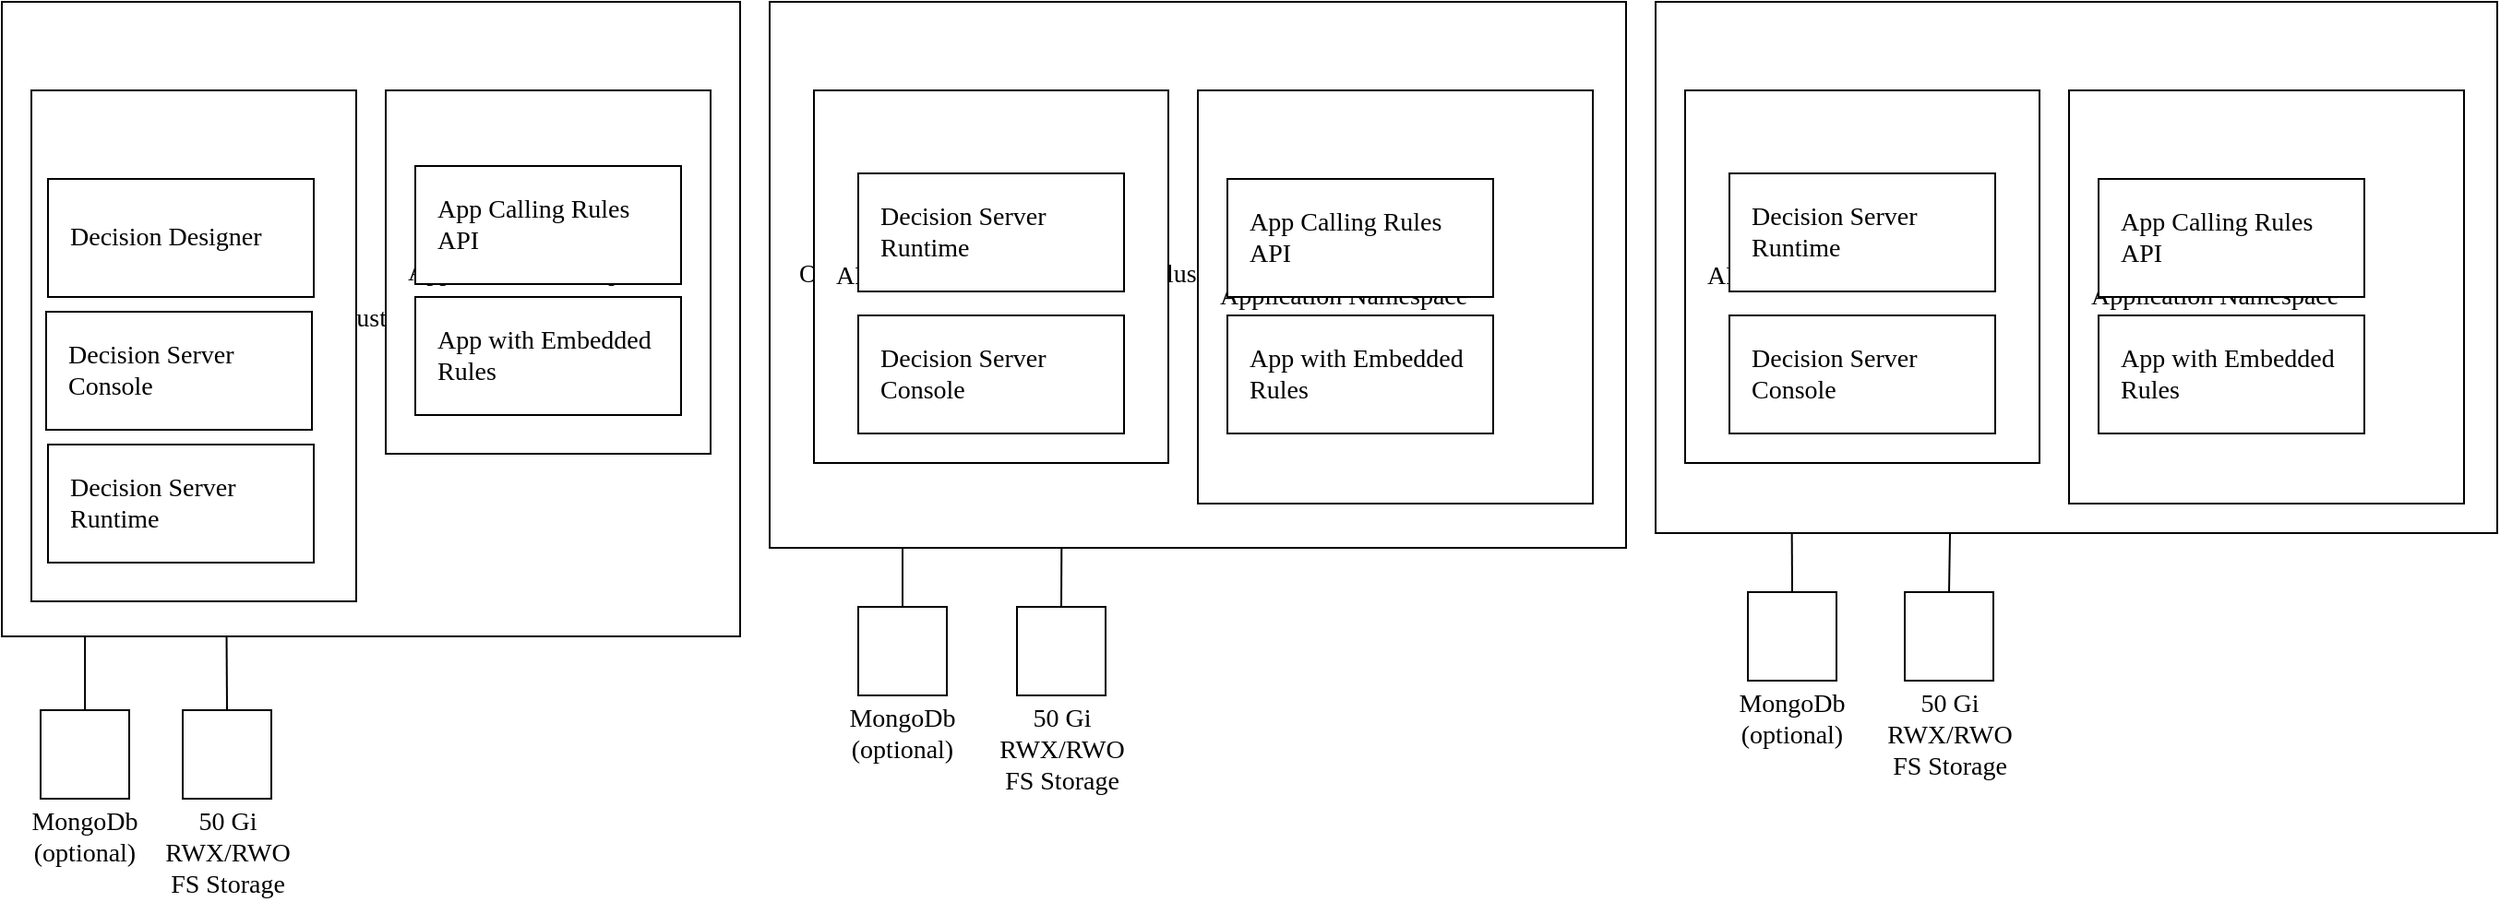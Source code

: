 ﻿<mxGraphModel dx="1116" dy="636" grid="1" gridSize="8" guides="1" tooltips="1" connect="1" arrows="1" fold="1" page="1" pageScale="1" pageWidth="1169" pageHeight="827" background="#ffffff"><root><MiscDiagram modelType="MiscDiagram" lastModifiedUserId="dbush@ibm.com" description="" lastModified="2022-01-25T15:47:48Z" _id="miscdiagram_rkYAmMowK" label="Automation Decision Services on OCP" id="0"><mxCell/></MiscDiagram><mxCell id="1" parent="0"/><UserObject placeholders="1" label="50 Gi RWX/RWO FS Storage" Icon-Name="block-storage--alt" id="miscdiagram_rkYAmMowK_23dyPSvTIWV1"><mxCell style="shape=mxgraph.ibm2mondrian.base;shapeType=ln;shapeLayout=collapsed;colorFamily=cyan;colorBackground=noColor:noColor;html=1;whiteSpace=wrap;metaEdit=1;strokeWidth=1;collapsible=0;recursiveResize=0;expand=0;fontFamily=IBM Plex Sans;fontColor=#000000;fontSize=14;image=;verticalAlign=top;align=center;spacing=0;spacingLeft=0;spacingRight=0;spacingTop=0;spacingBottom=0;verticalLabelPosition=bottom;labelPosition=center;positionText=bottom;container=1;labelWidth=71;" vertex="1" parent="1"><mxGeometry x="114" y="400" width="48" height="48" as="geometry"/></mxCell></UserObject><UserObject placeholders="1" label="MongoDb (optional)" Icon-Name="data--base" _id="userobject_36gZY5eAaqw" id="miscdiagram_rkYAmMowK_33dyPSvTX9Wp"><mxCell style="shape=mxgraph.ibm2mondrian.base;shapeType=ln;shapeLayout=collapsed;colorFamily=cyan;colorBackground=noColor:noColor;html=1;whiteSpace=wrap;metaEdit=1;strokeWidth=1;collapsible=0;recursiveResize=0;expand=0;fontFamily=IBM Plex Sans;fontColor=#000000;fontSize=14;image=;verticalAlign=top;align=center;spacing=0;spacingLeft=0;spacingRight=0;spacingTop=0;spacingBottom=0;verticalLabelPosition=bottom;labelPosition=center;positionText=bottom;container=1" vertex="1" parent="1"><mxGeometry x="37" y="400" width="48" height="48" as="geometry"/></mxCell></UserObject><mxCell id="miscdiagram_rkYAmMowK_43dyPSvT9KbY" style="edgeStyle=orthogonalEdgeStyle;rounded=1;orthogonalLoop=1;jettySize=auto;html=1;jumpStyle=arc;jumpSize=8;entryX=0.165;entryY=1.011;entryDx=0;entryDy=0;entryPerimeter=0;" edge="1" parent="1" source="miscdiagram_rkYAmMowK_33dyPSvTX9Wp" target="miscdiagram_rkYAmMowK_153dyPSvTxtzl"><mxGeometry relative="1" as="geometry"/></mxCell><mxCell id="miscdiagram_rkYAmMowK_53dyPSvTQ8Yp" style="edgeStyle=orthogonalEdgeStyle;rounded=1;orthogonalLoop=1;jettySize=auto;html=1;jumpStyle=arc;jumpSize=8;entryX=0.6;entryY=1;entryDx=0;entryDy=0;entryPerimeter=0;" edge="1" parent="1" source="miscdiagram_rkYAmMowK_23dyPSvTIWV1" target="miscdiagram_rkYAmMowK_153dyPSvTxtzl"><mxGeometry relative="1" as="geometry"/></mxCell><UserObject placeholders="1" label="50 Gi RWX/RWO FS Storage" Icon-Name="block-storage--alt" _id="userobject_3apJ7Cky1So" id="miscdiagram_rkYAmMowK_63dyPSvTbgUA"><mxCell style="shape=mxgraph.ibm2mondrian.base;shapeType=ln;shapeLayout=collapsed;colorFamily=cyan;colorBackground=noColor:noColor;html=1;whiteSpace=wrap;metaEdit=1;strokeWidth=1;collapsible=0;recursiveResize=0;expand=0;fontFamily=IBM Plex Sans;fontColor=#000000;fontSize=14;image=;verticalAlign=top;align=center;spacing=0;spacingLeft=0;spacingRight=0;spacingTop=0;spacingBottom=0;verticalLabelPosition=bottom;labelPosition=center;positionText=bottom;container=1;labelWidth=71;" vertex="1" parent="1"><mxGeometry x="566" y="344" width="48" height="48" as="geometry"/></mxCell></UserObject><UserObject placeholders="1" label="MongoDb (optional)" Icon-Name="data--base" _id="userobject_3apJ7Cl2GSO" id="miscdiagram_rkYAmMowK_73dyPSvTG55o"><mxCell style="shape=mxgraph.ibm2mondrian.base;shapeType=ln;shapeLayout=collapsed;colorFamily=cyan;colorBackground=noColor:noColor;html=1;whiteSpace=wrap;metaEdit=1;strokeWidth=1;collapsible=0;recursiveResize=0;expand=0;fontFamily=IBM Plex Sans;fontColor=#000000;fontSize=14;image=;verticalAlign=top;align=center;spacing=0;spacingLeft=0;spacingRight=0;spacingTop=0;spacingBottom=0;verticalLabelPosition=bottom;labelPosition=center;positionText=bottom;container=1" vertex="1" parent="1"><mxGeometry x="480" y="344" width="48" height="48" as="geometry"/></mxCell></UserObject><UserObject placeholders="1" label="50 Gi RWX/RWO FS Storage" Icon-Name="block-storage--alt" _id="userobject_3apJ9ubQSxp" id="miscdiagram_rkYAmMowK_83dyPSvTP5GL"><mxCell style="shape=mxgraph.ibm2mondrian.base;shapeType=ln;shapeLayout=collapsed;colorFamily=cyan;colorBackground=noColor:noColor;html=1;whiteSpace=wrap;metaEdit=1;strokeWidth=1;collapsible=0;recursiveResize=0;expand=0;fontFamily=IBM Plex Sans;fontColor=#000000;fontSize=14;image=;verticalAlign=top;align=center;spacing=0;spacingLeft=0;spacingRight=0;spacingTop=0;spacingBottom=0;verticalLabelPosition=bottom;labelPosition=center;positionText=bottom;container=1;labelWidth=71;" vertex="1" parent="1"><mxGeometry x="1047" y="336" width="48" height="48" as="geometry"/></mxCell></UserObject><UserObject placeholders="1" label="MongoDb (optional)" Icon-Name="data--base" _id="userobject_3apJ9ub1aHb" id="miscdiagram_rkYAmMowK_93dyPSvT6f9L"><mxCell style="shape=mxgraph.ibm2mondrian.base;shapeType=ln;shapeLayout=collapsed;colorFamily=cyan;colorBackground=noColor:noColor;html=1;whiteSpace=wrap;metaEdit=1;strokeWidth=1;collapsible=0;recursiveResize=0;expand=0;fontFamily=IBM Plex Sans;fontColor=#000000;fontSize=14;image=;verticalAlign=top;align=center;spacing=0;spacingLeft=0;spacingRight=0;spacingTop=0;spacingBottom=0;verticalLabelPosition=bottom;labelPosition=center;positionText=bottom;container=1" vertex="1" parent="1"><mxGeometry x="962" y="336" width="48" height="48" as="geometry"/></mxCell></UserObject><mxCell id="miscdiagram_rkYAmMowK_103dyPSvTPiRG" style="edgeStyle=orthogonalEdgeStyle;rounded=1;orthogonalLoop=1;jettySize=auto;html=1;jumpStyle=arc;jumpSize=8;entryX=0.25;entryY=1;entryDx=0;entryDy=0;entryPerimeter=0;" edge="1" parent="1" source="miscdiagram_rkYAmMowK_73dyPSvTG55o" target="miscdiagram_rkYAmMowK_263dyPSvTRjX4"><mxGeometry relative="1" as="geometry"/></mxCell><mxCell id="miscdiagram_rkYAmMowK_113dyPSvT9uMU" style="edgeStyle=orthogonalEdgeStyle;rounded=1;orthogonalLoop=1;jettySize=auto;html=1;jumpStyle=arc;jumpSize=8;entryX=0.7;entryY=1;entryDx=0;entryDy=0;entryPerimeter=0;" edge="1" parent="1" source="miscdiagram_rkYAmMowK_63dyPSvTbgUA" target="miscdiagram_rkYAmMowK_263dyPSvTRjX4"><mxGeometry relative="1" as="geometry"/></mxCell><mxCell id="miscdiagram_rkYAmMowK_123dyPSvTn1hH" style="edgeStyle=orthogonalEdgeStyle;rounded=1;orthogonalLoop=1;jettySize=auto;html=1;jumpStyle=arc;jumpSize=8;entryX=0.3;entryY=1;entryDx=0;entryDy=0;entryPerimeter=0;" edge="1" parent="1" source="miscdiagram_rkYAmMowK_93dyPSvT6f9L" target="miscdiagram_rkYAmMowK_303dyPSvTjNd5"><mxGeometry relative="1" as="geometry"/></mxCell><mxCell id="miscdiagram_rkYAmMowK_133dyPSvTGtmN" style="edgeStyle=orthogonalEdgeStyle;rounded=1;orthogonalLoop=1;jettySize=auto;html=1;jumpStyle=arc;jumpSize=8;entryX=0.75;entryY=1;entryDx=0;entryDy=0;entryPerimeter=0;" edge="1" parent="1" source="miscdiagram_rkYAmMowK_83dyPSvTP5GL" target="miscdiagram_rkYAmMowK_303dyPSvTjNd5"><mxGeometry relative="1" as="geometry"/></mxCell><UserObject placeholders="1" label="OpenShift 4.7-4.8 Non-Prod Cluster" Icon-Name="logo--openshift" id="miscdiagram_rkYAmMowK_143dyPSvTeYBG"><mxCell style="shape=mxgraph.ibm2mondrian.base;shapeType=pg;shapeLayout=expanded;colorFamily=green;colorBackground=noColor:noColor;strokeWidth=1;html=1;whiteSpace=wrap;metaEdit=1;collapsible=0;recursiveResize=0;expand=0;fontFamily=IBM Plex Sans SmBld;fontColor=#000000;fontSize=14;image=;verticalAlign=middle;align=left;spacing=0;spacingLeft=16;spacingRight=16;spacingTop=0;spacingBottom=0;container=1" vertex="1" parent="1"><mxGeometry x="16" y="16" width="400" height="344" as="geometry"/></mxCell></UserObject><UserObject placeholders="1" label="ADS Namespace" Icon-Name="border--none" id="miscdiagram_rkYAmMowK_153dyPSvTxtzl"><mxCell style="shape=mxgraph.ibm2mondrian.base;shapeType=lg;shapeLayout=expanded;colorFamily=green;colorBackground=noColor:noColor;html=1;whiteSpace=wrap;metaEdit=1;strokeWidth=1;collapsible=0;recursiveResize=0;expand=0;fontFamily=IBM Plex Sans;fontColor=#000000;fontSize=14;image=;verticalAlign=middle;align=left;spacing=0;spacingLeft=12;spacingRight=16;spacingTop=0;spacingBottom=0;container=1" vertex="1" parent="miscdiagram_rkYAmMowK_143dyPSvTeYBG"><mxGeometry x="16" y="48" width="176" height="277" as="geometry"/></mxCell></UserObject><UserObject placeholders="1" label="Decision Server Runtime" Icon-Name="cube" _id="userobject_32UdcglKTdE" id="miscdiagram_rkYAmMowK_163dyPSvTSYyZ"><mxCell style="shape=mxgraph.ibm2mondrian.base;shapeType=lg;shapeLayout=expanded;colorFamily=green;colorBackground=noColor:noColor;html=1;whiteSpace=wrap;metaEdit=1;strokeWidth=1;collapsible=0;recursiveResize=0;expand=0;fontFamily=IBM Plex Sans;fontColor=#000000;fontSize=14;image=;verticalAlign=middle;align=left;spacing=0;spacingLeft=12;spacingRight=16;spacingTop=0;spacingBottom=0;container=1" vertex="1" parent="miscdiagram_rkYAmMowK_153dyPSvTxtzl"><mxGeometry x="9" y="192" width="144" height="64" as="geometry"/></mxCell></UserObject><UserObject placeholders="1" label="Decision Designer" Icon-Name="cube" _id="userobject_32Uk57xUjQN" id="miscdiagram_rkYAmMowK_173dyPSvTvGjQ"><mxCell style="shape=mxgraph.ibm2mondrian.base;shapeType=lg;shapeLayout=expanded;colorFamily=green;colorBackground=noColor:noColor;html=1;whiteSpace=wrap;metaEdit=1;strokeWidth=1;collapsible=0;recursiveResize=0;expand=0;fontFamily=IBM Plex Sans;fontColor=#000000;fontSize=14;image=;verticalAlign=middle;align=left;spacing=0;spacingLeft=12;spacingRight=16;spacingTop=0;spacingBottom=0;container=1" vertex="1" parent="miscdiagram_rkYAmMowK_153dyPSvTxtzl"><mxGeometry x="9" y="48" width="144" height="64" as="geometry"/></mxCell></UserObject><UserObject placeholders="1" label="Decision Server Console" Icon-Name="cube" _id="userobject_36gLhacHONI" id="miscdiagram_rkYAmMowK_183dyPSvTqPuU"><mxCell style="shape=mxgraph.ibm2mondrian.base;shapeType=lg;shapeLayout=expanded;colorFamily=green;colorBackground=noColor:noColor;html=1;whiteSpace=wrap;metaEdit=1;strokeWidth=1;collapsible=0;recursiveResize=0;expand=0;fontFamily=IBM Plex Sans;fontColor=#000000;fontSize=14;image=;verticalAlign=middle;align=left;spacing=0;spacingLeft=12;spacingRight=16;spacingTop=0;spacingBottom=0;container=1" vertex="1" parent="miscdiagram_rkYAmMowK_153dyPSvTxtzl"><mxGeometry x="8" y="120" width="144" height="64" as="geometry"/></mxCell></UserObject><UserObject placeholders="1" label="Application Namespace" Icon-Name="border--none" id="miscdiagram_rkYAmMowK_193dyPSvTkVwt"><mxCell style="shape=mxgraph.ibm2mondrian.base;shapeType=lg;shapeLayout=expanded;colorFamily=green;colorBackground=noColor:noColor;html=1;whiteSpace=wrap;metaEdit=1;strokeWidth=1;collapsible=0;recursiveResize=0;expand=0;fontFamily=IBM Plex Sans;fontColor=#000000;fontSize=14;image=;verticalAlign=middle;align=left;spacing=0;spacingLeft=12;spacingRight=16;spacingTop=0;spacingBottom=0;container=1" vertex="1" parent="miscdiagram_rkYAmMowK_143dyPSvTeYBG"><mxGeometry x="208" y="48" width="176" height="197" as="geometry"/></mxCell></UserObject><UserObject placeholders="1" label="App with Embedded Rules" Icon-Name="cube" _id="userobject_364tx5ubr6u" id="miscdiagram_rkYAmMowK_203dyPSvTmUkT"><mxCell style="shape=mxgraph.ibm2mondrian.base;shapeType=lg;shapeLayout=expanded;colorFamily=green;colorBackground=noColor:noColor;html=1;whiteSpace=wrap;metaEdit=1;strokeWidth=1;collapsible=0;recursiveResize=0;expand=0;fontFamily=IBM Plex Sans;fontColor=#000000;fontSize=14;image=;verticalAlign=middle;align=left;spacing=0;spacingLeft=12;spacingRight=16;spacingTop=0;spacingBottom=0;container=1" vertex="1" parent="miscdiagram_rkYAmMowK_193dyPSvTkVwt"><mxGeometry x="16" y="112" width="144" height="64" as="geometry"/></mxCell></UserObject><UserObject placeholders="1" label="App Calling Rules API" Icon-Name="cube" _id="userobject_365ESUdfBAx" id="miscdiagram_rkYAmMowK_213dyPSvTAVjs"><mxCell style="shape=mxgraph.ibm2mondrian.base;shapeType=lg;shapeLayout=expanded;colorFamily=green;colorBackground=noColor:noColor;html=1;whiteSpace=wrap;metaEdit=1;strokeWidth=1;collapsible=0;recursiveResize=0;expand=0;fontFamily=IBM Plex Sans;fontColor=#000000;fontSize=14;image=;verticalAlign=middle;align=left;spacing=0;spacingLeft=12;spacingRight=16;spacingTop=0;spacingBottom=0;container=1" vertex="1" parent="miscdiagram_rkYAmMowK_193dyPSvTkVwt"><mxGeometry x="16" y="41" width="144" height="64" as="geometry"/></mxCell></UserObject><UserObject placeholders="1" label="OpenShift 4.7-4.8 Test/QA/Stage Cluster" Icon-Name="logo--openshift" _id="userobject_3dwAQBNOQGz" id="miscdiagram_rkYAmMowK_223dyPSvTNWRO"><mxCell style="shape=mxgraph.ibm2mondrian.base;shapeType=pg;shapeLayout=expanded;colorFamily=green;colorBackground=noColor:noColor;strokeWidth=1;html=1;whiteSpace=wrap;metaEdit=1;collapsible=0;recursiveResize=0;expand=0;fontFamily=IBM Plex Sans SmBld;fontColor=#000000;fontSize=14;image=;verticalAlign=middle;align=left;spacing=0;spacingLeft=16;spacingRight=16;spacingTop=0;spacingBottom=0;container=1" vertex="1" parent="1"><mxGeometry x="432" y="16" width="464" height="296" as="geometry"/></mxCell></UserObject><UserObject placeholders="1" label="Application Namespace" Icon-Name="border--none" _id="userobject_36gD9mqQabU" id="miscdiagram_rkYAmMowK_233dyPSvTdU8K"><mxCell style="shape=mxgraph.ibm2mondrian.base;shapeType=lg;shapeLayout=expanded;colorFamily=green;colorBackground=noColor:noColor;html=1;whiteSpace=wrap;metaEdit=1;strokeWidth=1;collapsible=0;recursiveResize=0;expand=0;fontFamily=IBM Plex Sans;fontColor=#000000;fontSize=14;image=;verticalAlign=middle;align=left;spacing=0;spacingLeft=12;spacingRight=16;spacingTop=0;spacingBottom=0;container=1" vertex="1" parent="miscdiagram_rkYAmMowK_223dyPSvTNWRO"><mxGeometry x="232" y="48" width="214" height="224" as="geometry"/></mxCell></UserObject><UserObject placeholders="1" label="App with Embedded Rules" Icon-Name="cube" _id="userobject_36gD9mrrcRF" id="miscdiagram_rkYAmMowK_243dyPSvTCaIr"><mxCell style="shape=mxgraph.ibm2mondrian.base;shapeType=lg;shapeLayout=expanded;colorFamily=green;colorBackground=noColor:noColor;html=1;whiteSpace=wrap;metaEdit=1;strokeWidth=1;collapsible=0;recursiveResize=0;expand=0;fontFamily=IBM Plex Sans;fontColor=#000000;fontSize=14;image=;verticalAlign=middle;align=left;spacing=0;spacingLeft=12;spacingRight=16;spacingTop=0;spacingBottom=0;container=1" vertex="1" parent="miscdiagram_rkYAmMowK_233dyPSvTdU8K"><mxGeometry x="16" y="122" width="144" height="64" as="geometry"/></mxCell></UserObject><UserObject placeholders="1" label="App Calling Rules API" Icon-Name="cube" _id="userobject_36gD9mrjvq1" id="miscdiagram_rkYAmMowK_253dyPSvTFQX8"><mxCell style="shape=mxgraph.ibm2mondrian.base;shapeType=lg;shapeLayout=expanded;colorFamily=green;colorBackground=noColor:noColor;html=1;whiteSpace=wrap;metaEdit=1;strokeWidth=1;collapsible=0;recursiveResize=0;expand=0;fontFamily=IBM Plex Sans;fontColor=#000000;fontSize=14;image=;verticalAlign=middle;align=left;spacing=0;spacingLeft=12;spacingRight=16;spacingTop=0;spacingBottom=0;container=1" vertex="1" parent="miscdiagram_rkYAmMowK_233dyPSvTdU8K"><mxGeometry x="16" y="48" width="144" height="64" as="geometry"/></mxCell></UserObject><UserObject placeholders="1" label="ADS Namespace" Icon-Name="border--none" _id="userobject_365Ft8IL3wn" id="miscdiagram_rkYAmMowK_263dyPSvTRjX4"><mxCell style="shape=mxgraph.ibm2mondrian.base;shapeType=lg;shapeLayout=expanded;colorFamily=green;colorBackground=noColor:noColor;html=1;whiteSpace=wrap;metaEdit=1;strokeWidth=1;collapsible=0;recursiveResize=0;expand=0;fontFamily=IBM Plex Sans;fontColor=#000000;fontSize=14;image=;verticalAlign=middle;align=left;spacing=0;spacingLeft=12;spacingRight=16;spacingTop=0;spacingBottom=0;container=1" vertex="1" parent="miscdiagram_rkYAmMowK_223dyPSvTNWRO"><mxGeometry x="24" y="48" width="192" height="202" as="geometry"/></mxCell></UserObject><UserObject placeholders="1" label="Decision Server Runtime" Icon-Name="cube" _id="userobject_32UdcglKTdE" id="miscdiagram_rkYAmMowK_273dyPSvTdTPb"><mxCell style="shape=mxgraph.ibm2mondrian.base;shapeType=lg;shapeLayout=expanded;colorFamily=green;colorBackground=noColor:noColor;html=1;whiteSpace=wrap;metaEdit=1;strokeWidth=1;collapsible=0;recursiveResize=0;expand=0;fontFamily=IBM Plex Sans;fontColor=#000000;fontSize=14;image=;verticalAlign=middle;align=left;spacing=0;spacingLeft=12;spacingRight=16;spacingTop=0;spacingBottom=0;container=1" vertex="1" parent="miscdiagram_rkYAmMowK_263dyPSvTRjX4"><mxGeometry x="24" y="45" width="144" height="64" as="geometry"/></mxCell></UserObject><UserObject placeholders="1" label="Decision Server Console" Icon-Name="cube" _id="userobject_36gZrDV3X4R" id="miscdiagram_rkYAmMowK_283dyPSvTu6Hf"><mxCell style="shape=mxgraph.ibm2mondrian.base;shapeType=lg;shapeLayout=expanded;colorFamily=green;colorBackground=noColor:noColor;html=1;whiteSpace=wrap;metaEdit=1;strokeWidth=1;collapsible=0;recursiveResize=0;expand=0;fontFamily=IBM Plex Sans;fontColor=#000000;fontSize=14;image=;verticalAlign=middle;align=left;spacing=0;spacingLeft=12;spacingRight=16;spacingTop=0;spacingBottom=0;container=1" vertex="1" parent="miscdiagram_rkYAmMowK_263dyPSvTRjX4"><mxGeometry x="24" y="122" width="144" height="64" as="geometry"/></mxCell></UserObject><UserObject placeholders="1" label="OpenShift 4.7-4.8 Prod Cluster" Icon-Name="logo--openshift" _id="userobject_3dwBkepx7zg" id="miscdiagram_rkYAmMowK_293dyPSvTsO7n"><mxCell style="shape=mxgraph.ibm2mondrian.base;shapeType=pg;shapeLayout=expanded;colorFamily=green;colorBackground=noColor:noColor;strokeWidth=1;html=1;whiteSpace=wrap;metaEdit=1;collapsible=0;recursiveResize=0;expand=0;fontFamily=IBM Plex Sans SmBld;fontColor=#000000;fontSize=14;image=;verticalAlign=middle;align=left;spacing=0;spacingLeft=16;spacingRight=16;spacingTop=0;spacingBottom=0;container=1" vertex="1" parent="1"><mxGeometry x="912" y="16" width="456" height="288" as="geometry"/></mxCell></UserObject><UserObject placeholders="1" label="ADS Namespace" Icon-Name="border--none" _id="userobject_3apIvLIPJLG" id="miscdiagram_rkYAmMowK_303dyPSvTjNd5"><mxCell style="shape=mxgraph.ibm2mondrian.base;shapeType=lg;shapeLayout=expanded;colorFamily=green;colorBackground=noColor:noColor;html=1;whiteSpace=wrap;metaEdit=1;strokeWidth=1;collapsible=0;recursiveResize=0;expand=0;fontFamily=IBM Plex Sans;fontColor=#000000;fontSize=14;image=;verticalAlign=middle;align=left;spacing=0;spacingLeft=12;spacingRight=16;spacingTop=0;spacingBottom=0;container=1" vertex="1" parent="miscdiagram_rkYAmMowK_293dyPSvTsO7n"><mxGeometry x="16" y="48" width="192" height="202" as="geometry"/></mxCell></UserObject><UserObject placeholders="1" label="Decision Server Runtime" Icon-Name="cube" _id="userobject_3apIvLJAvXA" id="miscdiagram_rkYAmMowK_313dyPSvT5UOd"><mxCell style="shape=mxgraph.ibm2mondrian.base;shapeType=lg;shapeLayout=expanded;colorFamily=green;colorBackground=noColor:noColor;html=1;whiteSpace=wrap;metaEdit=1;strokeWidth=1;collapsible=0;recursiveResize=0;expand=0;fontFamily=IBM Plex Sans;fontColor=#000000;fontSize=14;image=;verticalAlign=middle;align=left;spacing=0;spacingLeft=12;spacingRight=16;spacingTop=0;spacingBottom=0;container=1" vertex="1" parent="miscdiagram_rkYAmMowK_303dyPSvTjNd5"><mxGeometry x="24" y="45" width="144" height="64" as="geometry"/></mxCell></UserObject><UserObject placeholders="1" label="Decision Server Console" Icon-Name="cube" _id="userobject_3apIvLJKPn7" id="miscdiagram_rkYAmMowK_323dyPSvTB8ub"><mxCell style="shape=mxgraph.ibm2mondrian.base;shapeType=lg;shapeLayout=expanded;colorFamily=green;colorBackground=noColor:noColor;html=1;whiteSpace=wrap;metaEdit=1;strokeWidth=1;collapsible=0;recursiveResize=0;expand=0;fontFamily=IBM Plex Sans;fontColor=#000000;fontSize=14;image=;verticalAlign=middle;align=left;spacing=0;spacingLeft=12;spacingRight=16;spacingTop=0;spacingBottom=0;container=1" vertex="1" parent="miscdiagram_rkYAmMowK_303dyPSvTjNd5"><mxGeometry x="24" y="122" width="144" height="64" as="geometry"/></mxCell></UserObject><UserObject placeholders="1" label="Application Namespace" Icon-Name="border--none" _id="userobject_3apIzBSyuQG" id="miscdiagram_rkYAmMowK_333dyPSvTDGAJ"><mxCell style="shape=mxgraph.ibm2mondrian.base;shapeType=lg;shapeLayout=expanded;colorFamily=green;colorBackground=noColor:noColor;html=1;whiteSpace=wrap;metaEdit=1;strokeWidth=1;collapsible=0;recursiveResize=0;expand=0;fontFamily=IBM Plex Sans;fontColor=#000000;fontSize=14;image=;verticalAlign=middle;align=left;spacing=0;spacingLeft=12;spacingRight=16;spacingTop=0;spacingBottom=0;container=1" vertex="1" parent="miscdiagram_rkYAmMowK_293dyPSvTsO7n"><mxGeometry x="224" y="48" width="214" height="224" as="geometry"/></mxCell></UserObject><UserObject placeholders="1" label="App with Embedded Rules" Icon-Name="cube" _id="userobject_3apIzBTLkqA" id="miscdiagram_rkYAmMowK_343dyPSvTSU3p"><mxCell style="shape=mxgraph.ibm2mondrian.base;shapeType=lg;shapeLayout=expanded;colorFamily=green;colorBackground=noColor:noColor;html=1;whiteSpace=wrap;metaEdit=1;strokeWidth=1;collapsible=0;recursiveResize=0;expand=0;fontFamily=IBM Plex Sans;fontColor=#000000;fontSize=14;image=;verticalAlign=middle;align=left;spacing=0;spacingLeft=12;spacingRight=16;spacingTop=0;spacingBottom=0;container=1" vertex="1" parent="miscdiagram_rkYAmMowK_333dyPSvTDGAJ"><mxGeometry x="16" y="122" width="144" height="64" as="geometry"/></mxCell></UserObject><UserObject placeholders="1" label="App Calling Rules API" Icon-Name="cube" _id="userobject_3apIzBTRbIC" id="miscdiagram_rkYAmMowK_353dyPSvTSZX3"><mxCell style="shape=mxgraph.ibm2mondrian.base;shapeType=lg;shapeLayout=expanded;colorFamily=green;colorBackground=noColor:noColor;html=1;whiteSpace=wrap;metaEdit=1;strokeWidth=1;collapsible=0;recursiveResize=0;expand=0;fontFamily=IBM Plex Sans;fontColor=#000000;fontSize=14;image=;verticalAlign=middle;align=left;spacing=0;spacingLeft=12;spacingRight=16;spacingTop=0;spacingBottom=0;container=1" vertex="1" parent="miscdiagram_rkYAmMowK_333dyPSvTDGAJ"><mxGeometry x="16" y="48" width="144" height="64" as="geometry"/></mxCell></UserObject></root></mxGraphModel>